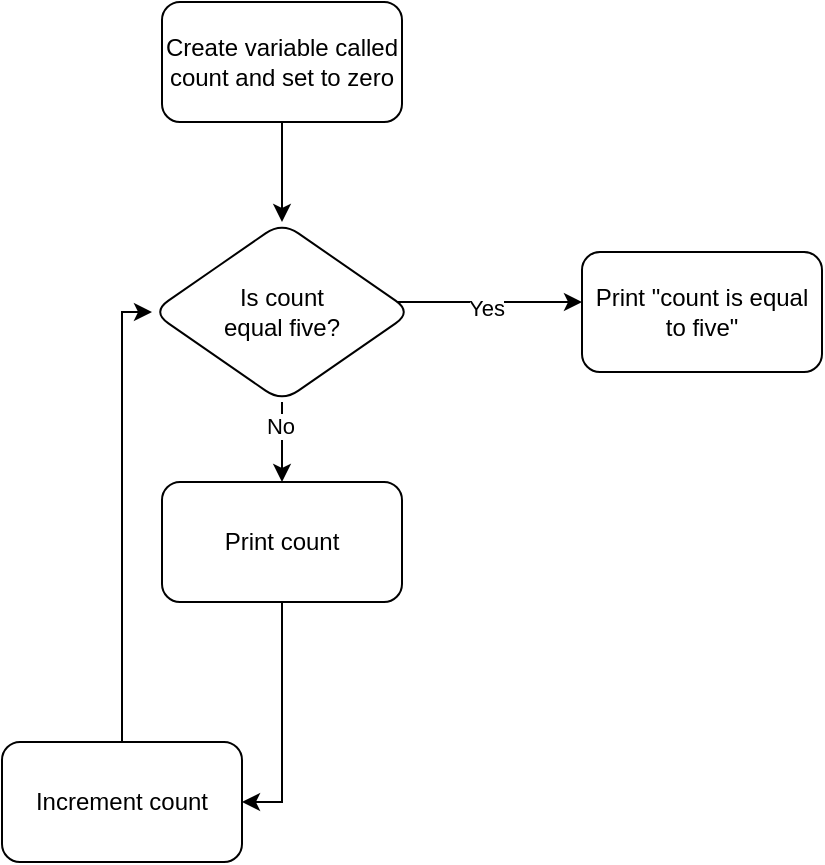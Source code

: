 <mxfile version="23.1.5" type="device">
  <diagram id="C5RBs43oDa-KdzZeNtuy" name="Page-1">
    <mxGraphModel dx="676" dy="382" grid="1" gridSize="10" guides="1" tooltips="1" connect="1" arrows="1" fold="1" page="1" pageScale="1" pageWidth="827" pageHeight="1169" math="0" shadow="0">
      <root>
        <mxCell id="WIyWlLk6GJQsqaUBKTNV-0" />
        <mxCell id="WIyWlLk6GJQsqaUBKTNV-1" parent="WIyWlLk6GJQsqaUBKTNV-0" />
        <mxCell id="54agSmFn4sW8LxPE4yaN-2" value="" style="edgeStyle=orthogonalEdgeStyle;rounded=0;orthogonalLoop=1;jettySize=auto;html=1;" edge="1" parent="WIyWlLk6GJQsqaUBKTNV-1" source="54agSmFn4sW8LxPE4yaN-0" target="54agSmFn4sW8LxPE4yaN-1">
          <mxGeometry relative="1" as="geometry" />
        </mxCell>
        <mxCell id="54agSmFn4sW8LxPE4yaN-0" value="Create variable called count and set to zero" style="rounded=1;whiteSpace=wrap;html=1;" vertex="1" parent="WIyWlLk6GJQsqaUBKTNV-1">
          <mxGeometry x="150" y="250" width="120" height="60" as="geometry" />
        </mxCell>
        <mxCell id="54agSmFn4sW8LxPE4yaN-8" value="" style="edgeStyle=orthogonalEdgeStyle;rounded=0;orthogonalLoop=1;jettySize=auto;html=1;" edge="1" parent="WIyWlLk6GJQsqaUBKTNV-1" source="54agSmFn4sW8LxPE4yaN-1" target="54agSmFn4sW8LxPE4yaN-7">
          <mxGeometry relative="1" as="geometry">
            <Array as="points">
              <mxPoint x="310" y="400" />
              <mxPoint x="310" y="400" />
            </Array>
          </mxGeometry>
        </mxCell>
        <mxCell id="54agSmFn4sW8LxPE4yaN-9" value="Yes" style="edgeLabel;html=1;align=center;verticalAlign=middle;resizable=0;points=[];" vertex="1" connectable="0" parent="54agSmFn4sW8LxPE4yaN-8">
          <mxGeometry x="-0.045" y="-3" relative="1" as="geometry">
            <mxPoint as="offset" />
          </mxGeometry>
        </mxCell>
        <mxCell id="54agSmFn4sW8LxPE4yaN-17" value="" style="edgeStyle=orthogonalEdgeStyle;rounded=0;orthogonalLoop=1;jettySize=auto;html=1;" edge="1" parent="WIyWlLk6GJQsqaUBKTNV-1" source="54agSmFn4sW8LxPE4yaN-1" target="54agSmFn4sW8LxPE4yaN-16">
          <mxGeometry relative="1" as="geometry" />
        </mxCell>
        <mxCell id="54agSmFn4sW8LxPE4yaN-19" value="No" style="edgeLabel;html=1;align=center;verticalAlign=middle;resizable=0;points=[];" vertex="1" connectable="0" parent="54agSmFn4sW8LxPE4yaN-17">
          <mxGeometry x="-0.416" y="-1" relative="1" as="geometry">
            <mxPoint as="offset" />
          </mxGeometry>
        </mxCell>
        <mxCell id="54agSmFn4sW8LxPE4yaN-1" value="Is count &lt;br&gt;equal five?" style="rhombus;whiteSpace=wrap;html=1;rounded=1;" vertex="1" parent="WIyWlLk6GJQsqaUBKTNV-1">
          <mxGeometry x="145" y="360" width="130" height="90" as="geometry" />
        </mxCell>
        <mxCell id="54agSmFn4sW8LxPE4yaN-7" value="Print &quot;count is equal to five&quot;" style="whiteSpace=wrap;html=1;rounded=1;" vertex="1" parent="WIyWlLk6GJQsqaUBKTNV-1">
          <mxGeometry x="360" y="375" width="120" height="60" as="geometry" />
        </mxCell>
        <mxCell id="54agSmFn4sW8LxPE4yaN-13" style="edgeStyle=orthogonalEdgeStyle;rounded=0;orthogonalLoop=1;jettySize=auto;html=1;entryX=0;entryY=0.5;entryDx=0;entryDy=0;" edge="1" parent="WIyWlLk6GJQsqaUBKTNV-1" source="54agSmFn4sW8LxPE4yaN-10" target="54agSmFn4sW8LxPE4yaN-1">
          <mxGeometry relative="1" as="geometry">
            <Array as="points">
              <mxPoint x="130" y="575" />
              <mxPoint x="130" y="405" />
            </Array>
          </mxGeometry>
        </mxCell>
        <mxCell id="54agSmFn4sW8LxPE4yaN-10" value="Increment count" style="whiteSpace=wrap;html=1;rounded=1;" vertex="1" parent="WIyWlLk6GJQsqaUBKTNV-1">
          <mxGeometry x="70" y="620" width="120" height="60" as="geometry" />
        </mxCell>
        <mxCell id="54agSmFn4sW8LxPE4yaN-18" style="edgeStyle=orthogonalEdgeStyle;rounded=0;orthogonalLoop=1;jettySize=auto;html=1;entryX=1;entryY=0.5;entryDx=0;entryDy=0;" edge="1" parent="WIyWlLk6GJQsqaUBKTNV-1" source="54agSmFn4sW8LxPE4yaN-16" target="54agSmFn4sW8LxPE4yaN-10">
          <mxGeometry relative="1" as="geometry" />
        </mxCell>
        <mxCell id="54agSmFn4sW8LxPE4yaN-16" value="Print count" style="whiteSpace=wrap;html=1;rounded=1;" vertex="1" parent="WIyWlLk6GJQsqaUBKTNV-1">
          <mxGeometry x="150" y="490" width="120" height="60" as="geometry" />
        </mxCell>
      </root>
    </mxGraphModel>
  </diagram>
</mxfile>
